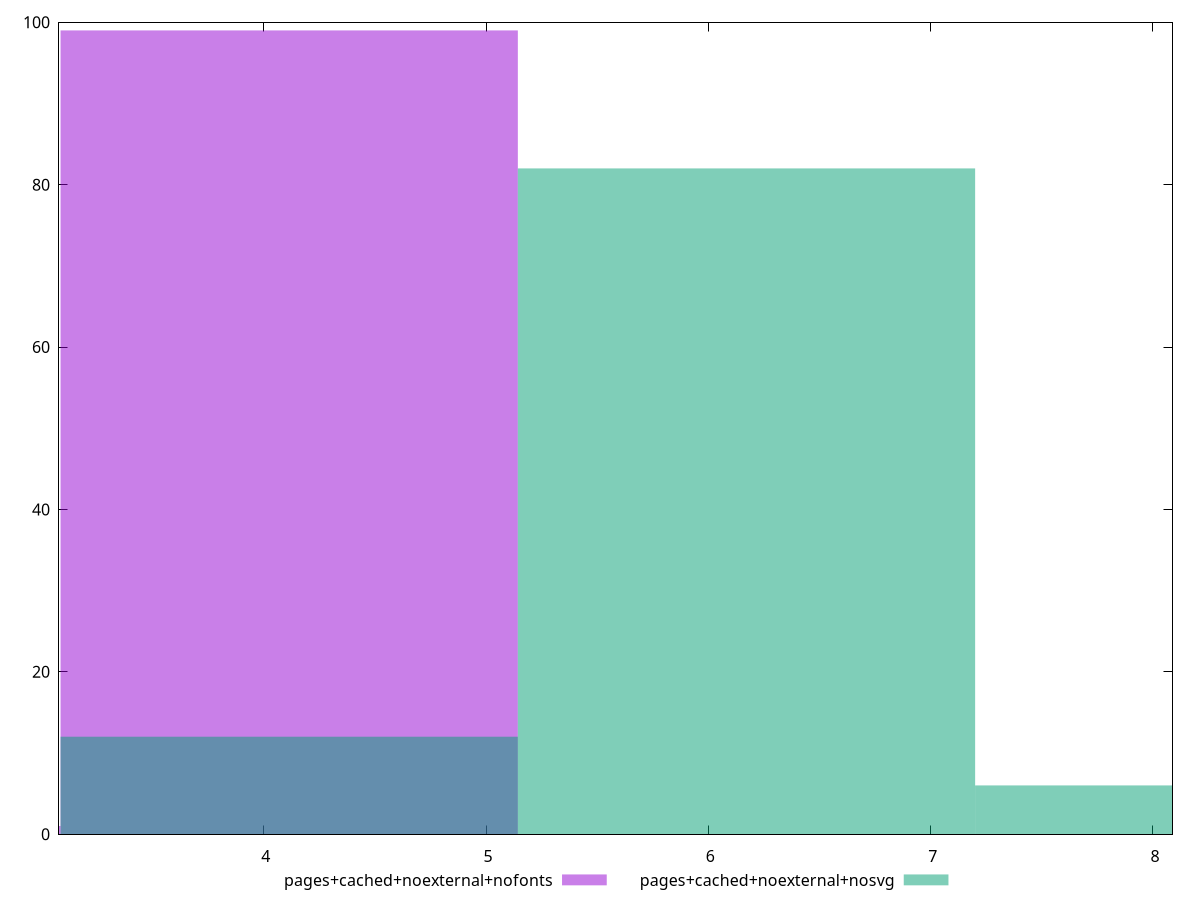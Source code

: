 reset

$pagesCachedNoexternalNofonts <<EOF
4.114310620620541 99
2.0571553103102707 1
EOF

$pagesCachedNoexternalNosvg <<EOF
6.171465930930812 82
4.114310620620541 12
8.228621241241083 6
EOF

set key outside below
set boxwidth 2.0571553103102707
set xrange [3.0788:8.087900000000001]
set yrange [0:100]
set style fill transparent solid 0.5 noborder
set terminal svg size 640, 500 enhanced background rgb 'white'
set output "report_00007_2020-12-11T15:55:29.892Z/network-server-latency/comparison/histogram/6_vs_7.svg"

plot $pagesCachedNoexternalNofonts title "pages+cached+noexternal+nofonts" with boxes, \
     $pagesCachedNoexternalNosvg title "pages+cached+noexternal+nosvg" with boxes

reset
